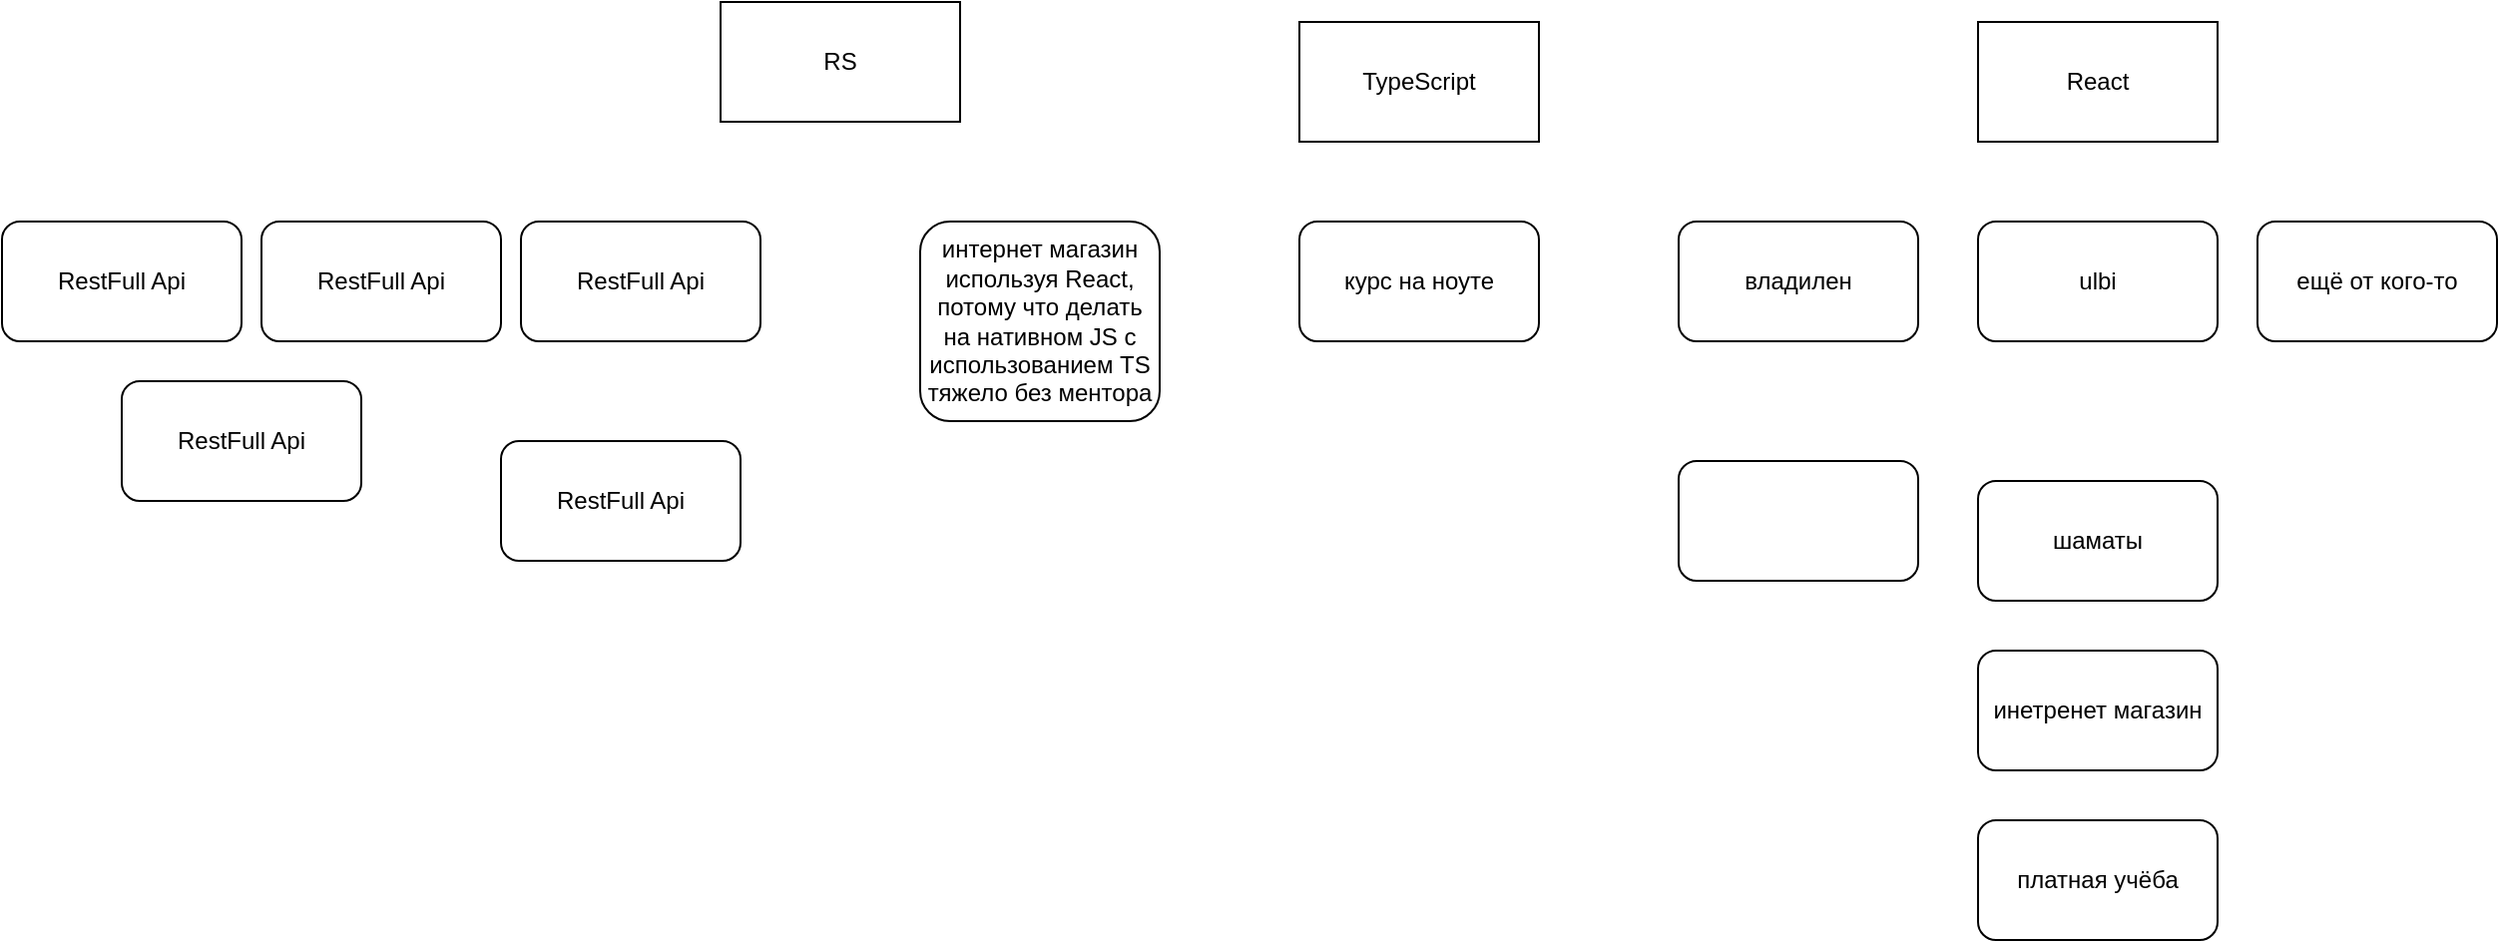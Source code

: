 <mxfile version="20.8.5" type="github"><diagram id="czm5M8xYG2E-DqtazRyk" name="Страница 1"><mxGraphModel dx="2261" dy="764" grid="1" gridSize="10" guides="1" tooltips="1" connect="1" arrows="1" fold="1" page="1" pageScale="1" pageWidth="827" pageHeight="1169" math="0" shadow="0"><root><mxCell id="0"/><mxCell id="1" parent="0"/><mxCell id="1N9g0FIY_Q6sBUV30SLc-1" value="RS" style="rounded=0;whiteSpace=wrap;html=1;" vertex="1" parent="1"><mxGeometry x="10" y="200" width="120" height="60" as="geometry"/></mxCell><mxCell id="1N9g0FIY_Q6sBUV30SLc-2" value="TypeScript" style="rounded=0;whiteSpace=wrap;html=1;" vertex="1" parent="1"><mxGeometry x="300" y="210" width="120" height="60" as="geometry"/></mxCell><mxCell id="1N9g0FIY_Q6sBUV30SLc-3" value="React" style="rounded=0;whiteSpace=wrap;html=1;" vertex="1" parent="1"><mxGeometry x="640" y="210" width="120" height="60" as="geometry"/></mxCell><mxCell id="1N9g0FIY_Q6sBUV30SLc-4" value="RestFull Api" style="rounded=1;whiteSpace=wrap;html=1;" vertex="1" parent="1"><mxGeometry x="-90" y="310" width="120" height="60" as="geometry"/></mxCell><mxCell id="1N9g0FIY_Q6sBUV30SLc-5" value="курс на ноуте" style="rounded=1;whiteSpace=wrap;html=1;" vertex="1" parent="1"><mxGeometry x="300" y="310" width="120" height="60" as="geometry"/></mxCell><mxCell id="1N9g0FIY_Q6sBUV30SLc-6" value="владилен" style="rounded=1;whiteSpace=wrap;html=1;" vertex="1" parent="1"><mxGeometry x="490" y="310" width="120" height="60" as="geometry"/></mxCell><mxCell id="1N9g0FIY_Q6sBUV30SLc-7" value="ещё от кого-то" style="rounded=1;whiteSpace=wrap;html=1;" vertex="1" parent="1"><mxGeometry x="780" y="310" width="120" height="60" as="geometry"/></mxCell><mxCell id="1N9g0FIY_Q6sBUV30SLc-8" value="ulbi" style="rounded=1;whiteSpace=wrap;html=1;" vertex="1" parent="1"><mxGeometry x="640" y="310" width="120" height="60" as="geometry"/></mxCell><mxCell id="1N9g0FIY_Q6sBUV30SLc-10" value="" style="rounded=1;whiteSpace=wrap;html=1;" vertex="1" parent="1"><mxGeometry x="490" y="430" width="120" height="60" as="geometry"/></mxCell><mxCell id="1N9g0FIY_Q6sBUV30SLc-11" value="шаматы" style="rounded=1;whiteSpace=wrap;html=1;" vertex="1" parent="1"><mxGeometry x="640" y="440" width="120" height="60" as="geometry"/></mxCell><mxCell id="1N9g0FIY_Q6sBUV30SLc-12" value="инетренет магазин" style="rounded=1;whiteSpace=wrap;html=1;" vertex="1" parent="1"><mxGeometry x="640" y="525" width="120" height="60" as="geometry"/></mxCell><mxCell id="1N9g0FIY_Q6sBUV30SLc-13" value="платная учёба" style="rounded=1;whiteSpace=wrap;html=1;" vertex="1" parent="1"><mxGeometry x="640" y="610" width="120" height="60" as="geometry"/></mxCell><mxCell id="1N9g0FIY_Q6sBUV30SLc-14" value="интернет магазин используя React, потому что делать на нативном JS с использованием TS тяжело без ментора" style="rounded=1;whiteSpace=wrap;html=1;" vertex="1" parent="1"><mxGeometry x="110" y="310" width="120" height="100" as="geometry"/></mxCell><mxCell id="1N9g0FIY_Q6sBUV30SLc-17" value="RestFull Api" style="rounded=1;whiteSpace=wrap;html=1;" vertex="1" parent="1"><mxGeometry x="-220" y="310" width="120" height="60" as="geometry"/></mxCell><mxCell id="1N9g0FIY_Q6sBUV30SLc-18" value="RestFull Api" style="rounded=1;whiteSpace=wrap;html=1;" vertex="1" parent="1"><mxGeometry x="-350" y="310" width="120" height="60" as="geometry"/></mxCell><mxCell id="1N9g0FIY_Q6sBUV30SLc-19" value="RestFull Api" style="rounded=1;whiteSpace=wrap;html=1;" vertex="1" parent="1"><mxGeometry x="-290" y="390" width="120" height="60" as="geometry"/></mxCell><mxCell id="1N9g0FIY_Q6sBUV30SLc-20" value="RestFull Api" style="rounded=1;whiteSpace=wrap;html=1;" vertex="1" parent="1"><mxGeometry x="-100" y="420" width="120" height="60" as="geometry"/></mxCell></root></mxGraphModel></diagram></mxfile>